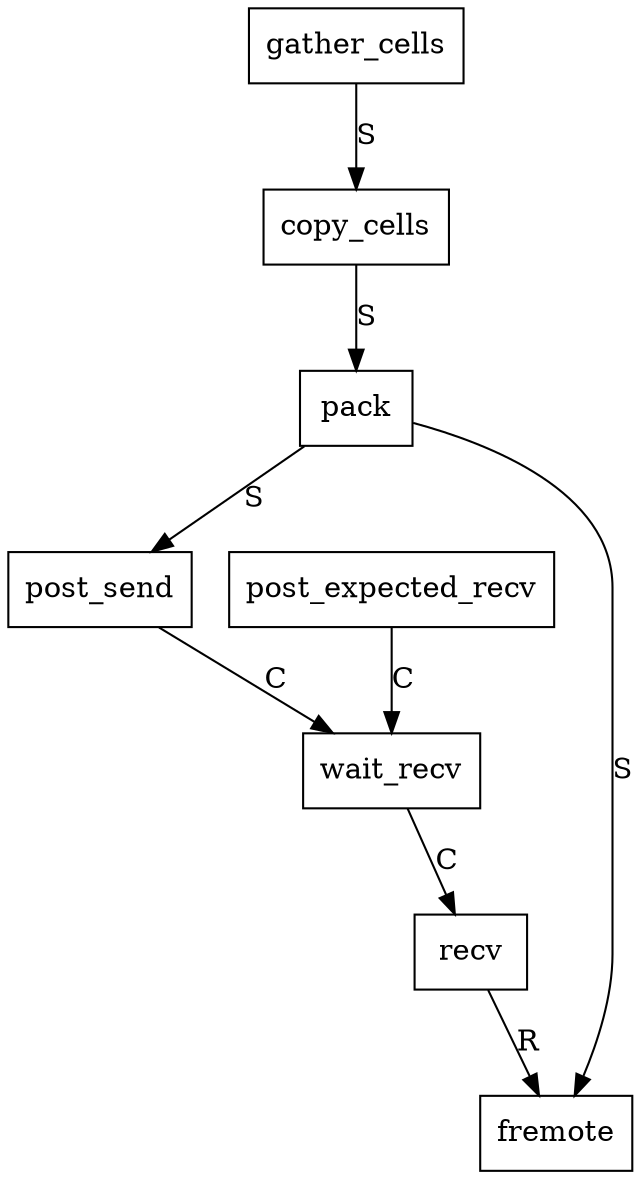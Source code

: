 digraph {
	{
		node [shape=box] 
		gather_cells->copy_cells->pack->post_send [label="S"];
		post_send->wait_recv->recv [label="C"];
		recv->fremote [label="R"];
		pack->fremote [label="S"];
		post_expected_recv->wait_recv [label="C"];
	}
}
